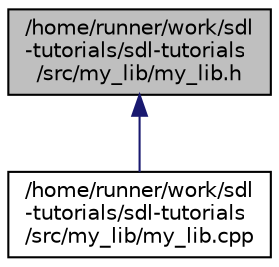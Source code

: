 digraph "/home/runner/work/sdl-tutorials/sdl-tutorials/src/my_lib/my_lib.h"
{
 // LATEX_PDF_SIZE
  edge [fontname="Helvetica",fontsize="10",labelfontname="Helvetica",labelfontsize="10"];
  node [fontname="Helvetica",fontsize="10",shape=record];
  Node1 [label="/home/runner/work/sdl\l-tutorials/sdl-tutorials\l/src/my_lib/my_lib.h",height=0.2,width=0.4,color="black", fillcolor="grey75", style="filled", fontcolor="black",tooltip=" "];
  Node1 -> Node2 [dir="back",color="midnightblue",fontsize="10",style="solid",fontname="Helvetica"];
  Node2 [label="/home/runner/work/sdl\l-tutorials/sdl-tutorials\l/src/my_lib/my_lib.cpp",height=0.2,width=0.4,color="black", fillcolor="white", style="filled",URL="$my__lib_8cpp.html",tooltip=" "];
}
